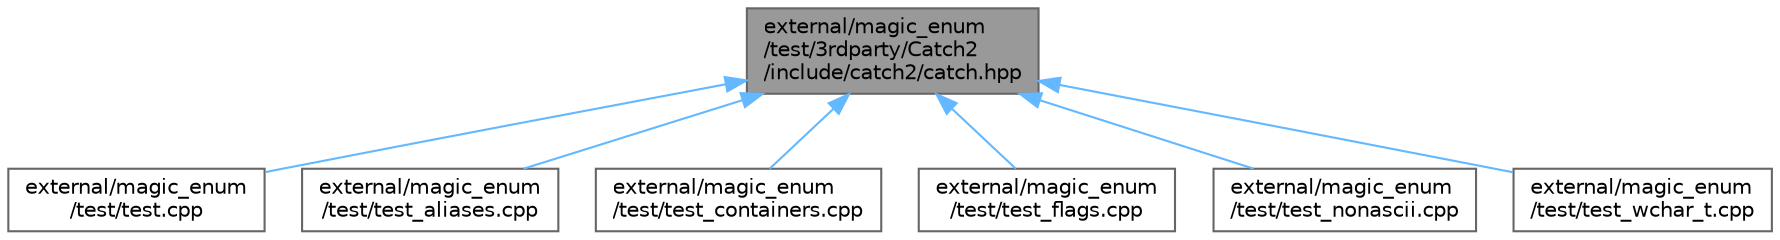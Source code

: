 digraph "external/magic_enum/test/3rdparty/Catch2/include/catch2/catch.hpp"
{
 // LATEX_PDF_SIZE
  bgcolor="transparent";
  edge [fontname=Helvetica,fontsize=10,labelfontname=Helvetica,labelfontsize=10];
  node [fontname=Helvetica,fontsize=10,shape=box,height=0.2,width=0.4];
  Node1 [id="Node000001",label="external/magic_enum\l/test/3rdparty/Catch2\l/include/catch2/catch.hpp",height=0.2,width=0.4,color="gray40", fillcolor="grey60", style="filled", fontcolor="black",tooltip=" "];
  Node1 -> Node2 [id="edge1_Node000001_Node000002",dir="back",color="steelblue1",style="solid",tooltip=" "];
  Node2 [id="Node000002",label="external/magic_enum\l/test/test.cpp",height=0.2,width=0.4,color="grey40", fillcolor="white", style="filled",URL="$test_8cpp.html",tooltip=" "];
  Node1 -> Node3 [id="edge2_Node000001_Node000003",dir="back",color="steelblue1",style="solid",tooltip=" "];
  Node3 [id="Node000003",label="external/magic_enum\l/test/test_aliases.cpp",height=0.2,width=0.4,color="grey40", fillcolor="white", style="filled",URL="$test__aliases_8cpp.html",tooltip=" "];
  Node1 -> Node4 [id="edge3_Node000001_Node000004",dir="back",color="steelblue1",style="solid",tooltip=" "];
  Node4 [id="Node000004",label="external/magic_enum\l/test/test_containers.cpp",height=0.2,width=0.4,color="grey40", fillcolor="white", style="filled",URL="$test__containers_8cpp.html",tooltip=" "];
  Node1 -> Node5 [id="edge4_Node000001_Node000005",dir="back",color="steelblue1",style="solid",tooltip=" "];
  Node5 [id="Node000005",label="external/magic_enum\l/test/test_flags.cpp",height=0.2,width=0.4,color="grey40", fillcolor="white", style="filled",URL="$test__flags_8cpp.html",tooltip=" "];
  Node1 -> Node6 [id="edge5_Node000001_Node000006",dir="back",color="steelblue1",style="solid",tooltip=" "];
  Node6 [id="Node000006",label="external/magic_enum\l/test/test_nonascii.cpp",height=0.2,width=0.4,color="grey40", fillcolor="white", style="filled",URL="$test__nonascii_8cpp.html",tooltip=" "];
  Node1 -> Node7 [id="edge6_Node000001_Node000007",dir="back",color="steelblue1",style="solid",tooltip=" "];
  Node7 [id="Node000007",label="external/magic_enum\l/test/test_wchar_t.cpp",height=0.2,width=0.4,color="grey40", fillcolor="white", style="filled",URL="$test__wchar__t_8cpp.html",tooltip=" "];
}
